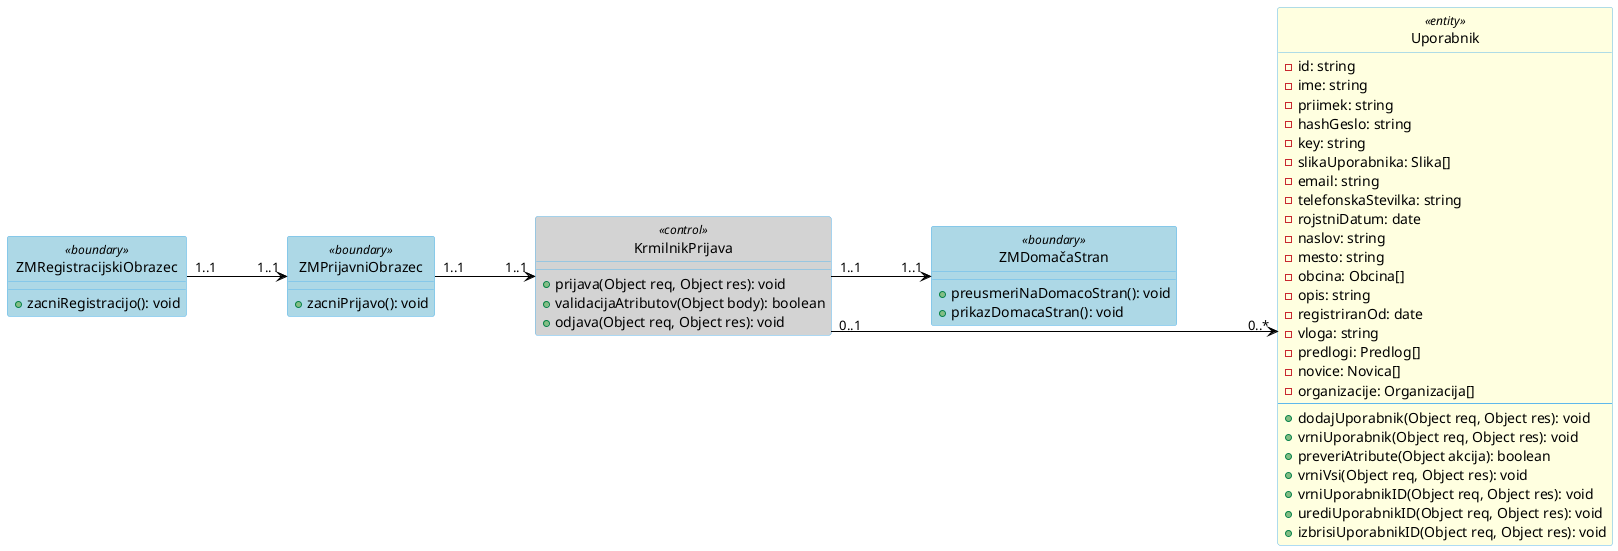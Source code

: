 @startuml
skinparam Class {
  backgroundColor white
  borderColor #5FB8EC
  arrowColor black
}
skinparam linetype ortho
skinparam backgroundcolor transparent
skinparam nodesep 100
skinparam ranksep 100
hide circle


Class "ZMRegistracijskiObrazec" as ZMRegistracijskiObrazec <<boundary>> #lightBlue {
  +zacniRegistracijo(): void
}

Class "ZMPrijavniObrazec" as ZMPrijavniObrazec <<boundary>> #lightBlue {
  +zacniPrijavo(): void
}

Class "KrmilnikPrijava" as KrmilnikPrijava <<control>> #lightGray {
  +prijava(Object req, Object res): void
  +validacijaAtributov(Object body): boolean
  +odjava(Object req, Object res): void
}

Class "Uporabnik" as Uporabnik <<entity>> #lightYellow {
  -id: string
  -ime: string
  -priimek: string
  -hashGeslo: string
  -key: string
  -slikaUporabnika: Slika[]
  -email: string
  -telefonskaStevilka: string
  -rojstniDatum: date
  -naslov: string
  -mesto: string
  -obcina: Obcina[]
  -opis: string
  -registriranOd: date
  -vloga: string
  -predlogi: Predlog[]
  -novice: Novica[]
  -organizacije: Organizacija[]
  --
  +dodajUporabnik(Object req, Object res): void
  +vrniUporabnik(Object req, Object res): void
  +preveriAtribute(Object akcija): boolean
  +vrniVsi(Object req, Object res): void
  +vrniUporabnikID(Object req, Object res): void
  +urediUporabnikID(Object req, Object res): void
  +izbrisiUporabnikID(Object req, Object res): void
}

Class "ZMDomačaStran" as ZMDomacaStran <<boundary>> #lightBlue {
  +preusmeriNaDomacoStran(): void
  +prikazDomacaStran(): void
}

ZMRegistracijskiObrazec "1..1 " -right-> "     1..1" ZMPrijavniObrazec
ZMPrijavniObrazec "1..1 " -right-> "     1..1" KrmilnikPrijava
KrmilnikPrijava "0..1  " -right-> " 0..*" Uporabnik
KrmilnikPrijava "1..1 " -right-> "     1..1" ZMDomacaStran
@enduml